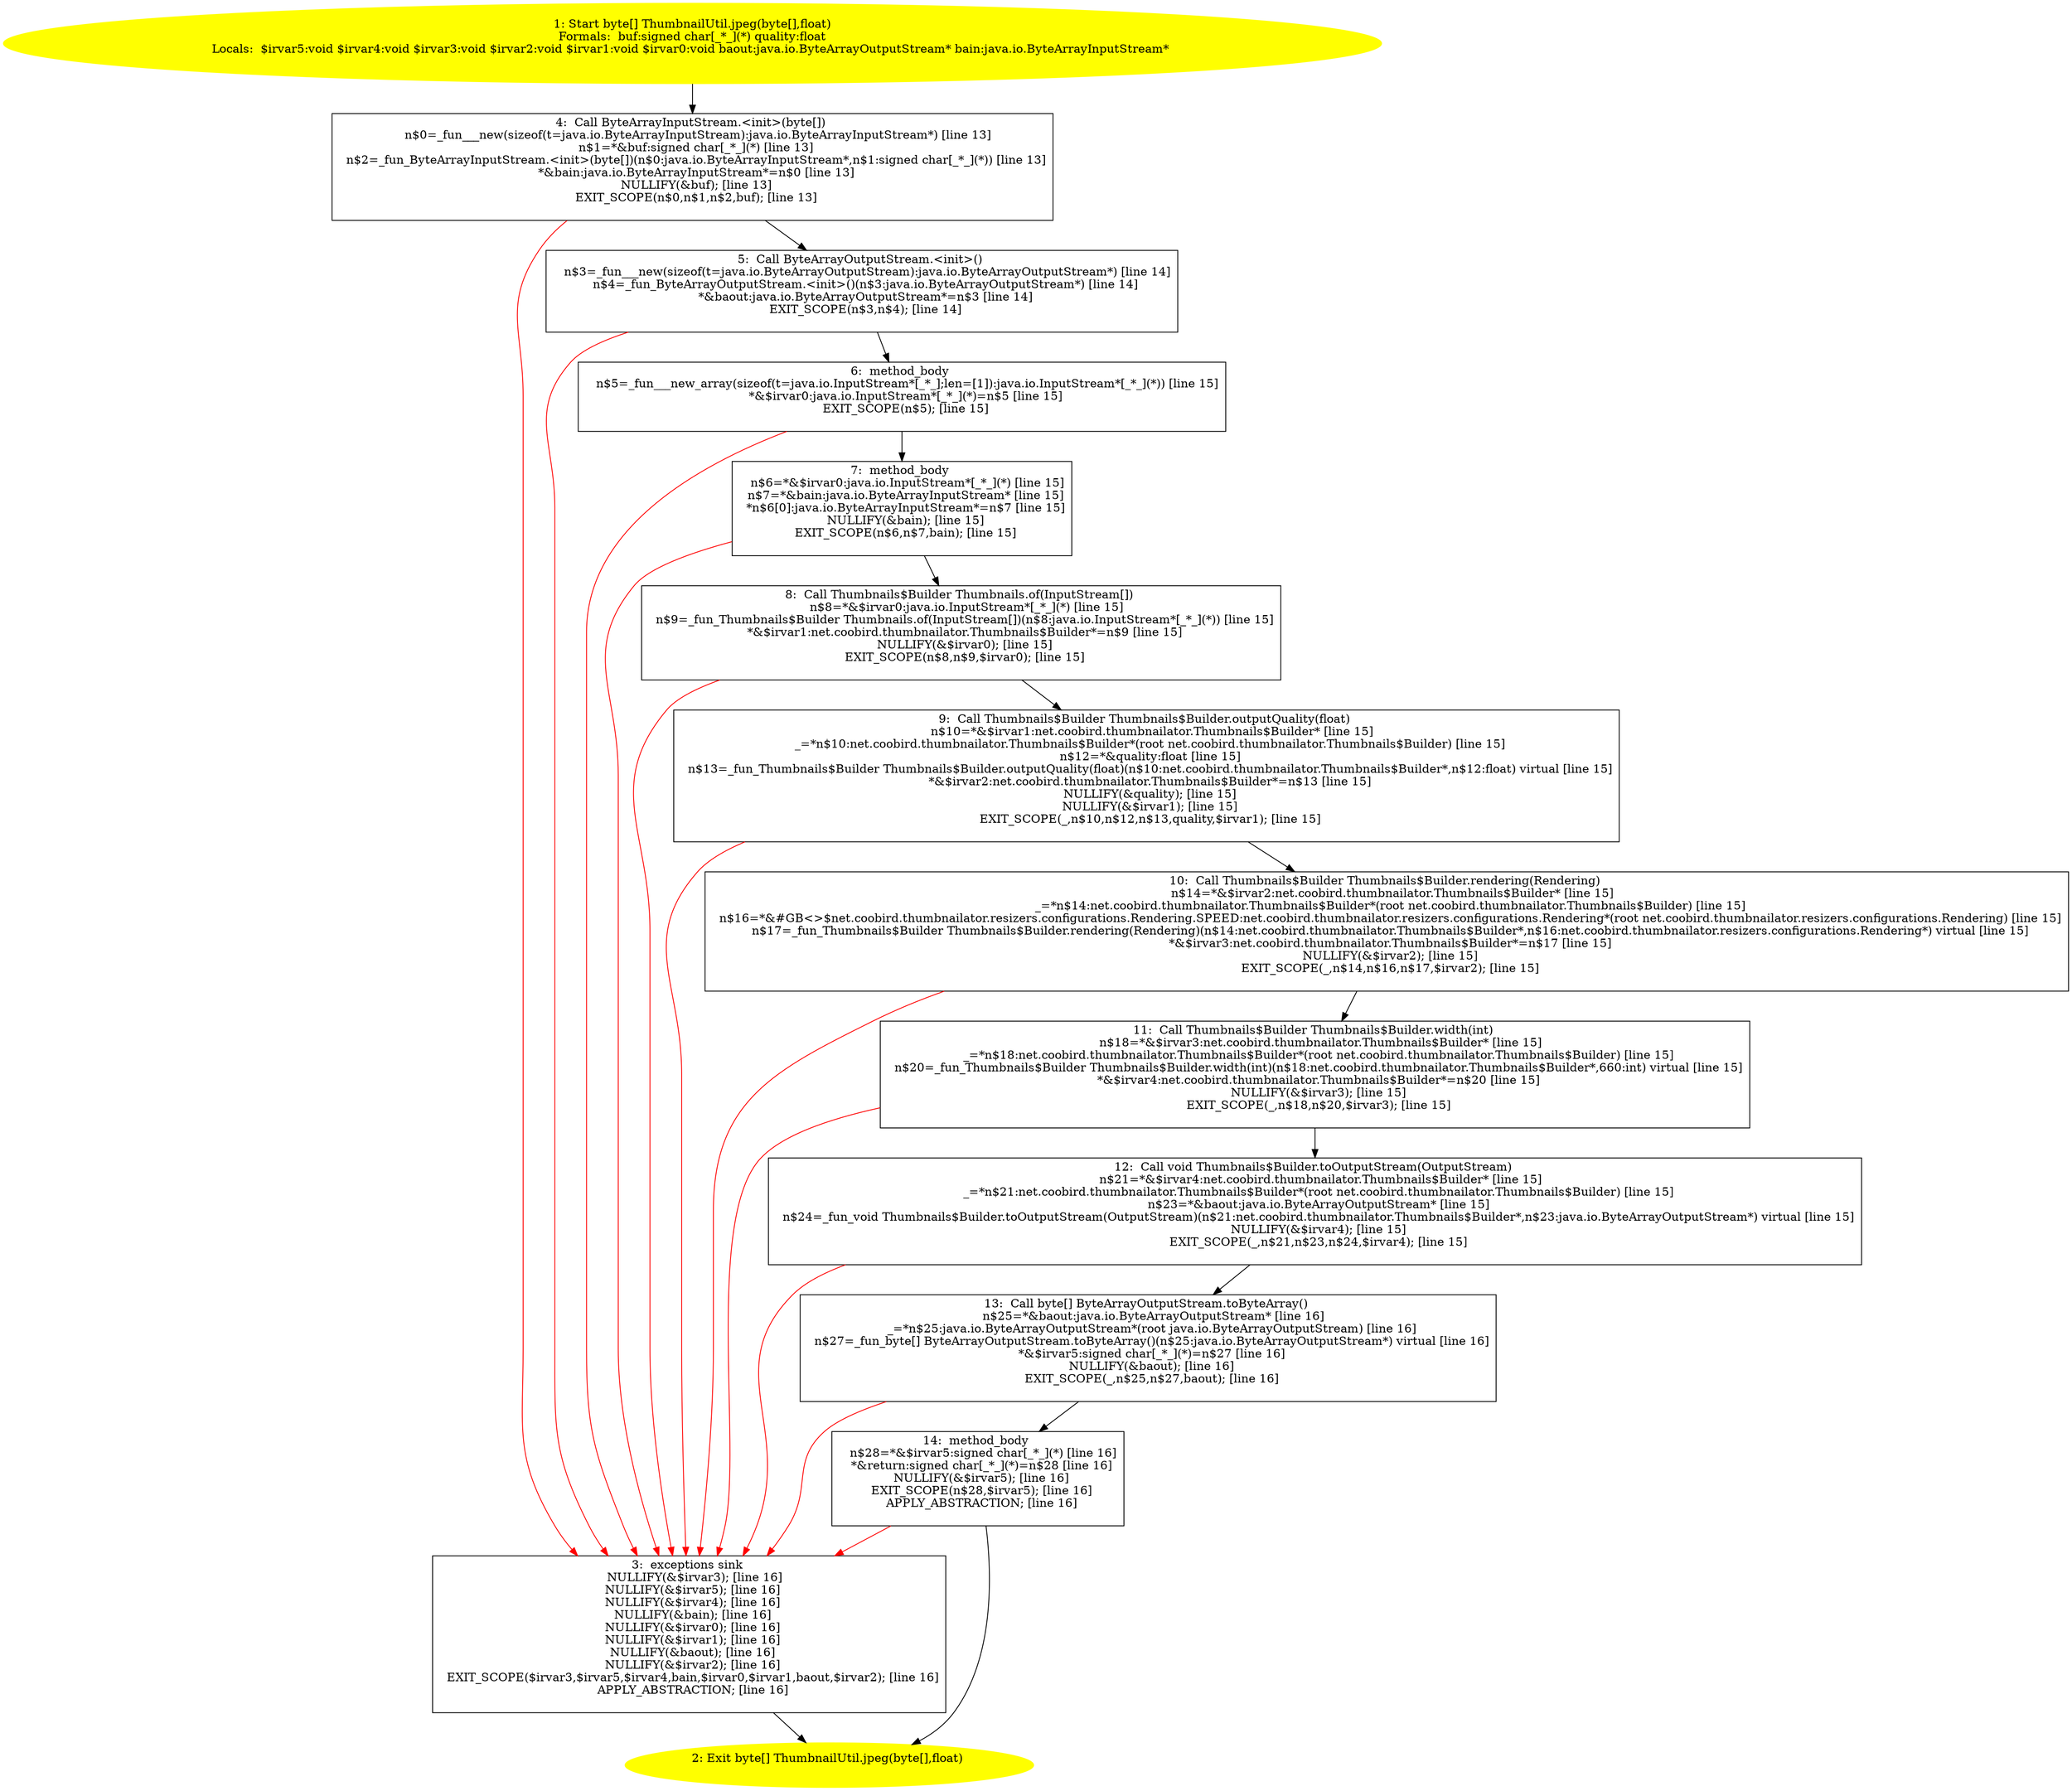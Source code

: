 /* @generated */
digraph cfg {
"com.zrlog.util.ThumbnailUtil.jpeg(byte[],float):byte[].84a90c883cf8941ca25be1a8b66d5c13_1" [label="1: Start byte[] ThumbnailUtil.jpeg(byte[],float)\nFormals:  buf:signed char[_*_](*) quality:float\nLocals:  $irvar5:void $irvar4:void $irvar3:void $irvar2:void $irvar1:void $irvar0:void baout:java.io.ByteArrayOutputStream* bain:java.io.ByteArrayInputStream* \n  " color=yellow style=filled]
	

	 "com.zrlog.util.ThumbnailUtil.jpeg(byte[],float):byte[].84a90c883cf8941ca25be1a8b66d5c13_1" -> "com.zrlog.util.ThumbnailUtil.jpeg(byte[],float):byte[].84a90c883cf8941ca25be1a8b66d5c13_4" ;
"com.zrlog.util.ThumbnailUtil.jpeg(byte[],float):byte[].84a90c883cf8941ca25be1a8b66d5c13_2" [label="2: Exit byte[] ThumbnailUtil.jpeg(byte[],float) \n  " color=yellow style=filled]
	

"com.zrlog.util.ThumbnailUtil.jpeg(byte[],float):byte[].84a90c883cf8941ca25be1a8b66d5c13_3" [label="3:  exceptions sink \n   NULLIFY(&$irvar3); [line 16]\n  NULLIFY(&$irvar5); [line 16]\n  NULLIFY(&$irvar4); [line 16]\n  NULLIFY(&bain); [line 16]\n  NULLIFY(&$irvar0); [line 16]\n  NULLIFY(&$irvar1); [line 16]\n  NULLIFY(&baout); [line 16]\n  NULLIFY(&$irvar2); [line 16]\n  EXIT_SCOPE($irvar3,$irvar5,$irvar4,bain,$irvar0,$irvar1,baout,$irvar2); [line 16]\n  APPLY_ABSTRACTION; [line 16]\n " shape="box"]
	

	 "com.zrlog.util.ThumbnailUtil.jpeg(byte[],float):byte[].84a90c883cf8941ca25be1a8b66d5c13_3" -> "com.zrlog.util.ThumbnailUtil.jpeg(byte[],float):byte[].84a90c883cf8941ca25be1a8b66d5c13_2" ;
"com.zrlog.util.ThumbnailUtil.jpeg(byte[],float):byte[].84a90c883cf8941ca25be1a8b66d5c13_4" [label="4:  Call ByteArrayInputStream.<init>(byte[]) \n   n$0=_fun___new(sizeof(t=java.io.ByteArrayInputStream):java.io.ByteArrayInputStream*) [line 13]\n  n$1=*&buf:signed char[_*_](*) [line 13]\n  n$2=_fun_ByteArrayInputStream.<init>(byte[])(n$0:java.io.ByteArrayInputStream*,n$1:signed char[_*_](*)) [line 13]\n  *&bain:java.io.ByteArrayInputStream*=n$0 [line 13]\n  NULLIFY(&buf); [line 13]\n  EXIT_SCOPE(n$0,n$1,n$2,buf); [line 13]\n " shape="box"]
	

	 "com.zrlog.util.ThumbnailUtil.jpeg(byte[],float):byte[].84a90c883cf8941ca25be1a8b66d5c13_4" -> "com.zrlog.util.ThumbnailUtil.jpeg(byte[],float):byte[].84a90c883cf8941ca25be1a8b66d5c13_5" ;
	 "com.zrlog.util.ThumbnailUtil.jpeg(byte[],float):byte[].84a90c883cf8941ca25be1a8b66d5c13_4" -> "com.zrlog.util.ThumbnailUtil.jpeg(byte[],float):byte[].84a90c883cf8941ca25be1a8b66d5c13_3" [color="red" ];
"com.zrlog.util.ThumbnailUtil.jpeg(byte[],float):byte[].84a90c883cf8941ca25be1a8b66d5c13_5" [label="5:  Call ByteArrayOutputStream.<init>() \n   n$3=_fun___new(sizeof(t=java.io.ByteArrayOutputStream):java.io.ByteArrayOutputStream*) [line 14]\n  n$4=_fun_ByteArrayOutputStream.<init>()(n$3:java.io.ByteArrayOutputStream*) [line 14]\n  *&baout:java.io.ByteArrayOutputStream*=n$3 [line 14]\n  EXIT_SCOPE(n$3,n$4); [line 14]\n " shape="box"]
	

	 "com.zrlog.util.ThumbnailUtil.jpeg(byte[],float):byte[].84a90c883cf8941ca25be1a8b66d5c13_5" -> "com.zrlog.util.ThumbnailUtil.jpeg(byte[],float):byte[].84a90c883cf8941ca25be1a8b66d5c13_6" ;
	 "com.zrlog.util.ThumbnailUtil.jpeg(byte[],float):byte[].84a90c883cf8941ca25be1a8b66d5c13_5" -> "com.zrlog.util.ThumbnailUtil.jpeg(byte[],float):byte[].84a90c883cf8941ca25be1a8b66d5c13_3" [color="red" ];
"com.zrlog.util.ThumbnailUtil.jpeg(byte[],float):byte[].84a90c883cf8941ca25be1a8b66d5c13_6" [label="6:  method_body \n   n$5=_fun___new_array(sizeof(t=java.io.InputStream*[_*_];len=[1]):java.io.InputStream*[_*_](*)) [line 15]\n  *&$irvar0:java.io.InputStream*[_*_](*)=n$5 [line 15]\n  EXIT_SCOPE(n$5); [line 15]\n " shape="box"]
	

	 "com.zrlog.util.ThumbnailUtil.jpeg(byte[],float):byte[].84a90c883cf8941ca25be1a8b66d5c13_6" -> "com.zrlog.util.ThumbnailUtil.jpeg(byte[],float):byte[].84a90c883cf8941ca25be1a8b66d5c13_7" ;
	 "com.zrlog.util.ThumbnailUtil.jpeg(byte[],float):byte[].84a90c883cf8941ca25be1a8b66d5c13_6" -> "com.zrlog.util.ThumbnailUtil.jpeg(byte[],float):byte[].84a90c883cf8941ca25be1a8b66d5c13_3" [color="red" ];
"com.zrlog.util.ThumbnailUtil.jpeg(byte[],float):byte[].84a90c883cf8941ca25be1a8b66d5c13_7" [label="7:  method_body \n   n$6=*&$irvar0:java.io.InputStream*[_*_](*) [line 15]\n  n$7=*&bain:java.io.ByteArrayInputStream* [line 15]\n  *n$6[0]:java.io.ByteArrayInputStream*=n$7 [line 15]\n  NULLIFY(&bain); [line 15]\n  EXIT_SCOPE(n$6,n$7,bain); [line 15]\n " shape="box"]
	

	 "com.zrlog.util.ThumbnailUtil.jpeg(byte[],float):byte[].84a90c883cf8941ca25be1a8b66d5c13_7" -> "com.zrlog.util.ThumbnailUtil.jpeg(byte[],float):byte[].84a90c883cf8941ca25be1a8b66d5c13_8" ;
	 "com.zrlog.util.ThumbnailUtil.jpeg(byte[],float):byte[].84a90c883cf8941ca25be1a8b66d5c13_7" -> "com.zrlog.util.ThumbnailUtil.jpeg(byte[],float):byte[].84a90c883cf8941ca25be1a8b66d5c13_3" [color="red" ];
"com.zrlog.util.ThumbnailUtil.jpeg(byte[],float):byte[].84a90c883cf8941ca25be1a8b66d5c13_8" [label="8:  Call Thumbnails$Builder Thumbnails.of(InputStream[]) \n   n$8=*&$irvar0:java.io.InputStream*[_*_](*) [line 15]\n  n$9=_fun_Thumbnails$Builder Thumbnails.of(InputStream[])(n$8:java.io.InputStream*[_*_](*)) [line 15]\n  *&$irvar1:net.coobird.thumbnailator.Thumbnails$Builder*=n$9 [line 15]\n  NULLIFY(&$irvar0); [line 15]\n  EXIT_SCOPE(n$8,n$9,$irvar0); [line 15]\n " shape="box"]
	

	 "com.zrlog.util.ThumbnailUtil.jpeg(byte[],float):byte[].84a90c883cf8941ca25be1a8b66d5c13_8" -> "com.zrlog.util.ThumbnailUtil.jpeg(byte[],float):byte[].84a90c883cf8941ca25be1a8b66d5c13_9" ;
	 "com.zrlog.util.ThumbnailUtil.jpeg(byte[],float):byte[].84a90c883cf8941ca25be1a8b66d5c13_8" -> "com.zrlog.util.ThumbnailUtil.jpeg(byte[],float):byte[].84a90c883cf8941ca25be1a8b66d5c13_3" [color="red" ];
"com.zrlog.util.ThumbnailUtil.jpeg(byte[],float):byte[].84a90c883cf8941ca25be1a8b66d5c13_9" [label="9:  Call Thumbnails$Builder Thumbnails$Builder.outputQuality(float) \n   n$10=*&$irvar1:net.coobird.thumbnailator.Thumbnails$Builder* [line 15]\n  _=*n$10:net.coobird.thumbnailator.Thumbnails$Builder*(root net.coobird.thumbnailator.Thumbnails$Builder) [line 15]\n  n$12=*&quality:float [line 15]\n  n$13=_fun_Thumbnails$Builder Thumbnails$Builder.outputQuality(float)(n$10:net.coobird.thumbnailator.Thumbnails$Builder*,n$12:float) virtual [line 15]\n  *&$irvar2:net.coobird.thumbnailator.Thumbnails$Builder*=n$13 [line 15]\n  NULLIFY(&quality); [line 15]\n  NULLIFY(&$irvar1); [line 15]\n  EXIT_SCOPE(_,n$10,n$12,n$13,quality,$irvar1); [line 15]\n " shape="box"]
	

	 "com.zrlog.util.ThumbnailUtil.jpeg(byte[],float):byte[].84a90c883cf8941ca25be1a8b66d5c13_9" -> "com.zrlog.util.ThumbnailUtil.jpeg(byte[],float):byte[].84a90c883cf8941ca25be1a8b66d5c13_10" ;
	 "com.zrlog.util.ThumbnailUtil.jpeg(byte[],float):byte[].84a90c883cf8941ca25be1a8b66d5c13_9" -> "com.zrlog.util.ThumbnailUtil.jpeg(byte[],float):byte[].84a90c883cf8941ca25be1a8b66d5c13_3" [color="red" ];
"com.zrlog.util.ThumbnailUtil.jpeg(byte[],float):byte[].84a90c883cf8941ca25be1a8b66d5c13_10" [label="10:  Call Thumbnails$Builder Thumbnails$Builder.rendering(Rendering) \n   n$14=*&$irvar2:net.coobird.thumbnailator.Thumbnails$Builder* [line 15]\n  _=*n$14:net.coobird.thumbnailator.Thumbnails$Builder*(root net.coobird.thumbnailator.Thumbnails$Builder) [line 15]\n  n$16=*&#GB<>$net.coobird.thumbnailator.resizers.configurations.Rendering.SPEED:net.coobird.thumbnailator.resizers.configurations.Rendering*(root net.coobird.thumbnailator.resizers.configurations.Rendering) [line 15]\n  n$17=_fun_Thumbnails$Builder Thumbnails$Builder.rendering(Rendering)(n$14:net.coobird.thumbnailator.Thumbnails$Builder*,n$16:net.coobird.thumbnailator.resizers.configurations.Rendering*) virtual [line 15]\n  *&$irvar3:net.coobird.thumbnailator.Thumbnails$Builder*=n$17 [line 15]\n  NULLIFY(&$irvar2); [line 15]\n  EXIT_SCOPE(_,n$14,n$16,n$17,$irvar2); [line 15]\n " shape="box"]
	

	 "com.zrlog.util.ThumbnailUtil.jpeg(byte[],float):byte[].84a90c883cf8941ca25be1a8b66d5c13_10" -> "com.zrlog.util.ThumbnailUtil.jpeg(byte[],float):byte[].84a90c883cf8941ca25be1a8b66d5c13_11" ;
	 "com.zrlog.util.ThumbnailUtil.jpeg(byte[],float):byte[].84a90c883cf8941ca25be1a8b66d5c13_10" -> "com.zrlog.util.ThumbnailUtil.jpeg(byte[],float):byte[].84a90c883cf8941ca25be1a8b66d5c13_3" [color="red" ];
"com.zrlog.util.ThumbnailUtil.jpeg(byte[],float):byte[].84a90c883cf8941ca25be1a8b66d5c13_11" [label="11:  Call Thumbnails$Builder Thumbnails$Builder.width(int) \n   n$18=*&$irvar3:net.coobird.thumbnailator.Thumbnails$Builder* [line 15]\n  _=*n$18:net.coobird.thumbnailator.Thumbnails$Builder*(root net.coobird.thumbnailator.Thumbnails$Builder) [line 15]\n  n$20=_fun_Thumbnails$Builder Thumbnails$Builder.width(int)(n$18:net.coobird.thumbnailator.Thumbnails$Builder*,660:int) virtual [line 15]\n  *&$irvar4:net.coobird.thumbnailator.Thumbnails$Builder*=n$20 [line 15]\n  NULLIFY(&$irvar3); [line 15]\n  EXIT_SCOPE(_,n$18,n$20,$irvar3); [line 15]\n " shape="box"]
	

	 "com.zrlog.util.ThumbnailUtil.jpeg(byte[],float):byte[].84a90c883cf8941ca25be1a8b66d5c13_11" -> "com.zrlog.util.ThumbnailUtil.jpeg(byte[],float):byte[].84a90c883cf8941ca25be1a8b66d5c13_12" ;
	 "com.zrlog.util.ThumbnailUtil.jpeg(byte[],float):byte[].84a90c883cf8941ca25be1a8b66d5c13_11" -> "com.zrlog.util.ThumbnailUtil.jpeg(byte[],float):byte[].84a90c883cf8941ca25be1a8b66d5c13_3" [color="red" ];
"com.zrlog.util.ThumbnailUtil.jpeg(byte[],float):byte[].84a90c883cf8941ca25be1a8b66d5c13_12" [label="12:  Call void Thumbnails$Builder.toOutputStream(OutputStream) \n   n$21=*&$irvar4:net.coobird.thumbnailator.Thumbnails$Builder* [line 15]\n  _=*n$21:net.coobird.thumbnailator.Thumbnails$Builder*(root net.coobird.thumbnailator.Thumbnails$Builder) [line 15]\n  n$23=*&baout:java.io.ByteArrayOutputStream* [line 15]\n  n$24=_fun_void Thumbnails$Builder.toOutputStream(OutputStream)(n$21:net.coobird.thumbnailator.Thumbnails$Builder*,n$23:java.io.ByteArrayOutputStream*) virtual [line 15]\n  NULLIFY(&$irvar4); [line 15]\n  EXIT_SCOPE(_,n$21,n$23,n$24,$irvar4); [line 15]\n " shape="box"]
	

	 "com.zrlog.util.ThumbnailUtil.jpeg(byte[],float):byte[].84a90c883cf8941ca25be1a8b66d5c13_12" -> "com.zrlog.util.ThumbnailUtil.jpeg(byte[],float):byte[].84a90c883cf8941ca25be1a8b66d5c13_13" ;
	 "com.zrlog.util.ThumbnailUtil.jpeg(byte[],float):byte[].84a90c883cf8941ca25be1a8b66d5c13_12" -> "com.zrlog.util.ThumbnailUtil.jpeg(byte[],float):byte[].84a90c883cf8941ca25be1a8b66d5c13_3" [color="red" ];
"com.zrlog.util.ThumbnailUtil.jpeg(byte[],float):byte[].84a90c883cf8941ca25be1a8b66d5c13_13" [label="13:  Call byte[] ByteArrayOutputStream.toByteArray() \n   n$25=*&baout:java.io.ByteArrayOutputStream* [line 16]\n  _=*n$25:java.io.ByteArrayOutputStream*(root java.io.ByteArrayOutputStream) [line 16]\n  n$27=_fun_byte[] ByteArrayOutputStream.toByteArray()(n$25:java.io.ByteArrayOutputStream*) virtual [line 16]\n  *&$irvar5:signed char[_*_](*)=n$27 [line 16]\n  NULLIFY(&baout); [line 16]\n  EXIT_SCOPE(_,n$25,n$27,baout); [line 16]\n " shape="box"]
	

	 "com.zrlog.util.ThumbnailUtil.jpeg(byte[],float):byte[].84a90c883cf8941ca25be1a8b66d5c13_13" -> "com.zrlog.util.ThumbnailUtil.jpeg(byte[],float):byte[].84a90c883cf8941ca25be1a8b66d5c13_14" ;
	 "com.zrlog.util.ThumbnailUtil.jpeg(byte[],float):byte[].84a90c883cf8941ca25be1a8b66d5c13_13" -> "com.zrlog.util.ThumbnailUtil.jpeg(byte[],float):byte[].84a90c883cf8941ca25be1a8b66d5c13_3" [color="red" ];
"com.zrlog.util.ThumbnailUtil.jpeg(byte[],float):byte[].84a90c883cf8941ca25be1a8b66d5c13_14" [label="14:  method_body \n   n$28=*&$irvar5:signed char[_*_](*) [line 16]\n  *&return:signed char[_*_](*)=n$28 [line 16]\n  NULLIFY(&$irvar5); [line 16]\n  EXIT_SCOPE(n$28,$irvar5); [line 16]\n  APPLY_ABSTRACTION; [line 16]\n " shape="box"]
	

	 "com.zrlog.util.ThumbnailUtil.jpeg(byte[],float):byte[].84a90c883cf8941ca25be1a8b66d5c13_14" -> "com.zrlog.util.ThumbnailUtil.jpeg(byte[],float):byte[].84a90c883cf8941ca25be1a8b66d5c13_2" ;
	 "com.zrlog.util.ThumbnailUtil.jpeg(byte[],float):byte[].84a90c883cf8941ca25be1a8b66d5c13_14" -> "com.zrlog.util.ThumbnailUtil.jpeg(byte[],float):byte[].84a90c883cf8941ca25be1a8b66d5c13_3" [color="red" ];
}

